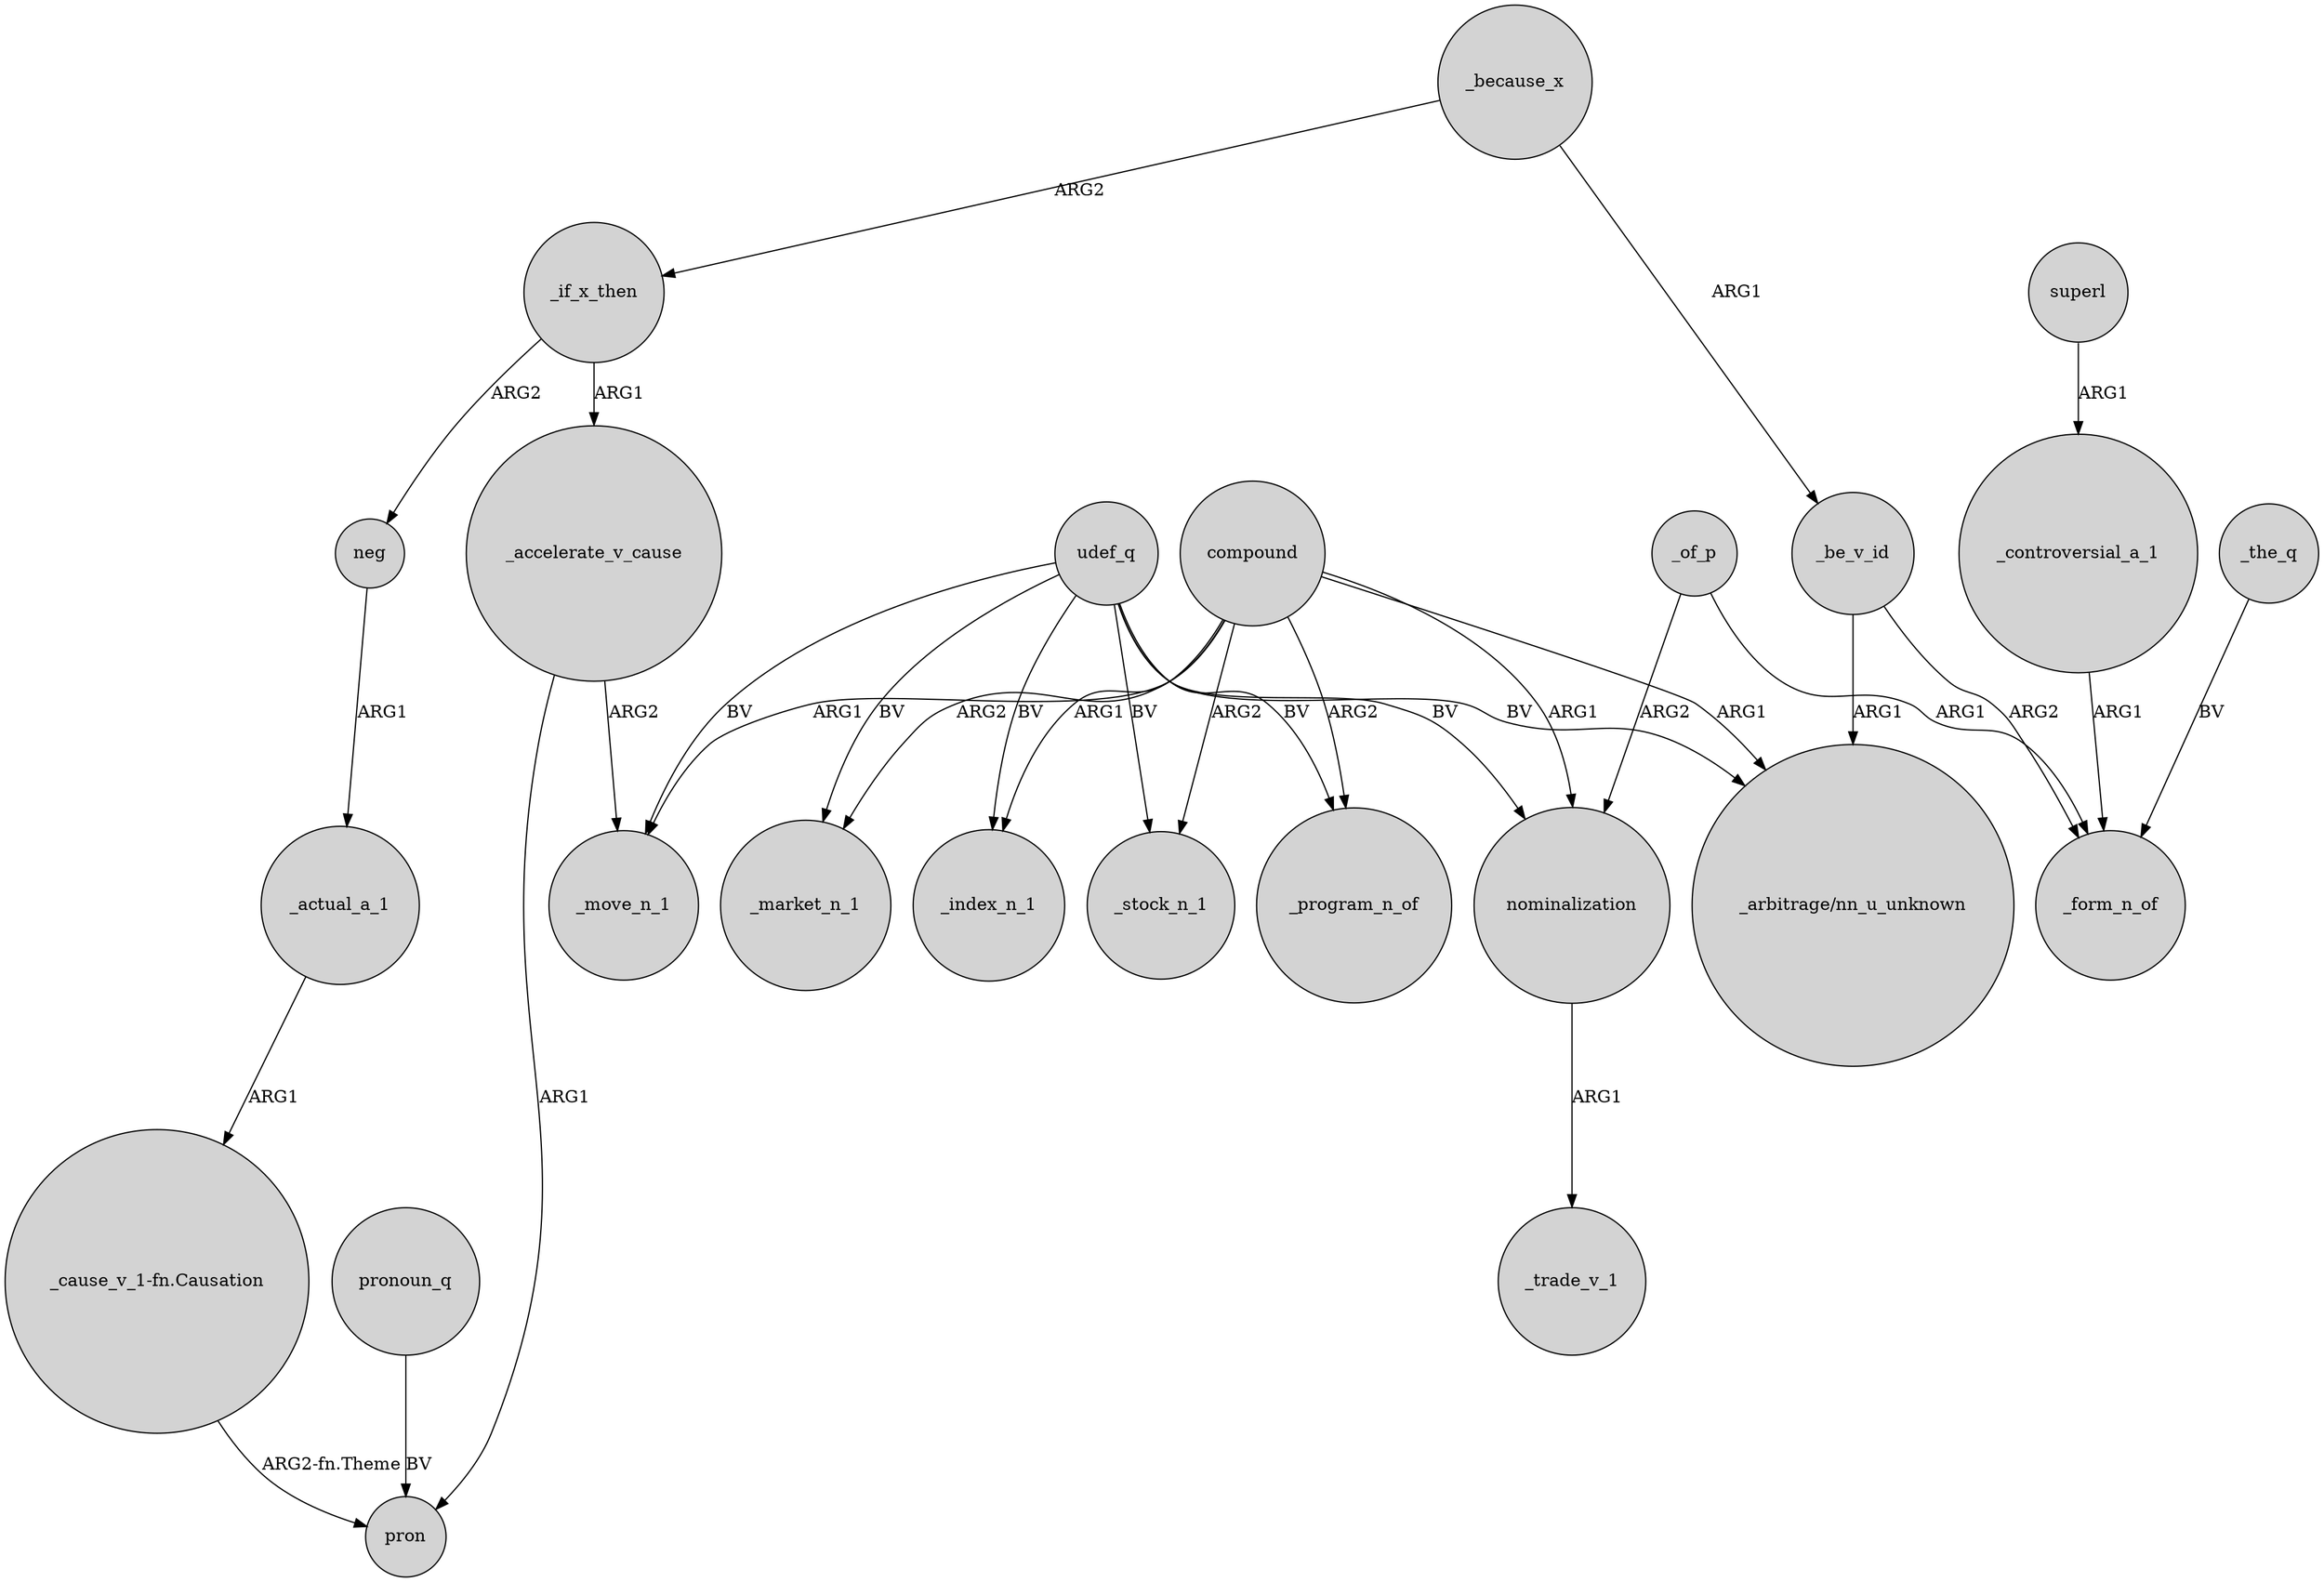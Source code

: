 digraph {
	node [shape=circle style=filled]
	compound -> _market_n_1 [label=ARG2]
	compound -> _program_n_of [label=ARG2]
	_accelerate_v_cause -> _move_n_1 [label=ARG2]
	_of_p -> _form_n_of [label=ARG1]
	_because_x -> _if_x_then [label=ARG2]
	udef_q -> _move_n_1 [label=BV]
	neg -> _actual_a_1 [label=ARG1]
	udef_q -> _program_n_of [label=BV]
	udef_q -> _market_n_1 [label=BV]
	udef_q -> _index_n_1 [label=BV]
	nominalization -> _trade_v_1 [label=ARG1]
	_if_x_then -> neg [label=ARG2]
	compound -> _stock_n_1 [label=ARG2]
	_be_v_id -> "_arbitrage/nn_u_unknown" [label=ARG1]
	pronoun_q -> pron [label=BV]
	_accelerate_v_cause -> pron [label=ARG1]
	udef_q -> _stock_n_1 [label=BV]
	compound -> _move_n_1 [label=ARG1]
	_because_x -> _be_v_id [label=ARG1]
	udef_q -> "_arbitrage/nn_u_unknown" [label=BV]
	_of_p -> nominalization [label=ARG2]
	superl -> _controversial_a_1 [label=ARG1]
	compound -> "_arbitrage/nn_u_unknown" [label=ARG1]
	_be_v_id -> _form_n_of [label=ARG2]
	udef_q -> nominalization [label=BV]
	_if_x_then -> _accelerate_v_cause [label=ARG1]
	_actual_a_1 -> "_cause_v_1-fn.Causation" [label=ARG1]
	_controversial_a_1 -> _form_n_of [label=ARG1]
	_the_q -> _form_n_of [label=BV]
	"_cause_v_1-fn.Causation" -> pron [label="ARG2-fn.Theme"]
	compound -> nominalization [label=ARG1]
	compound -> _index_n_1 [label=ARG1]
}
